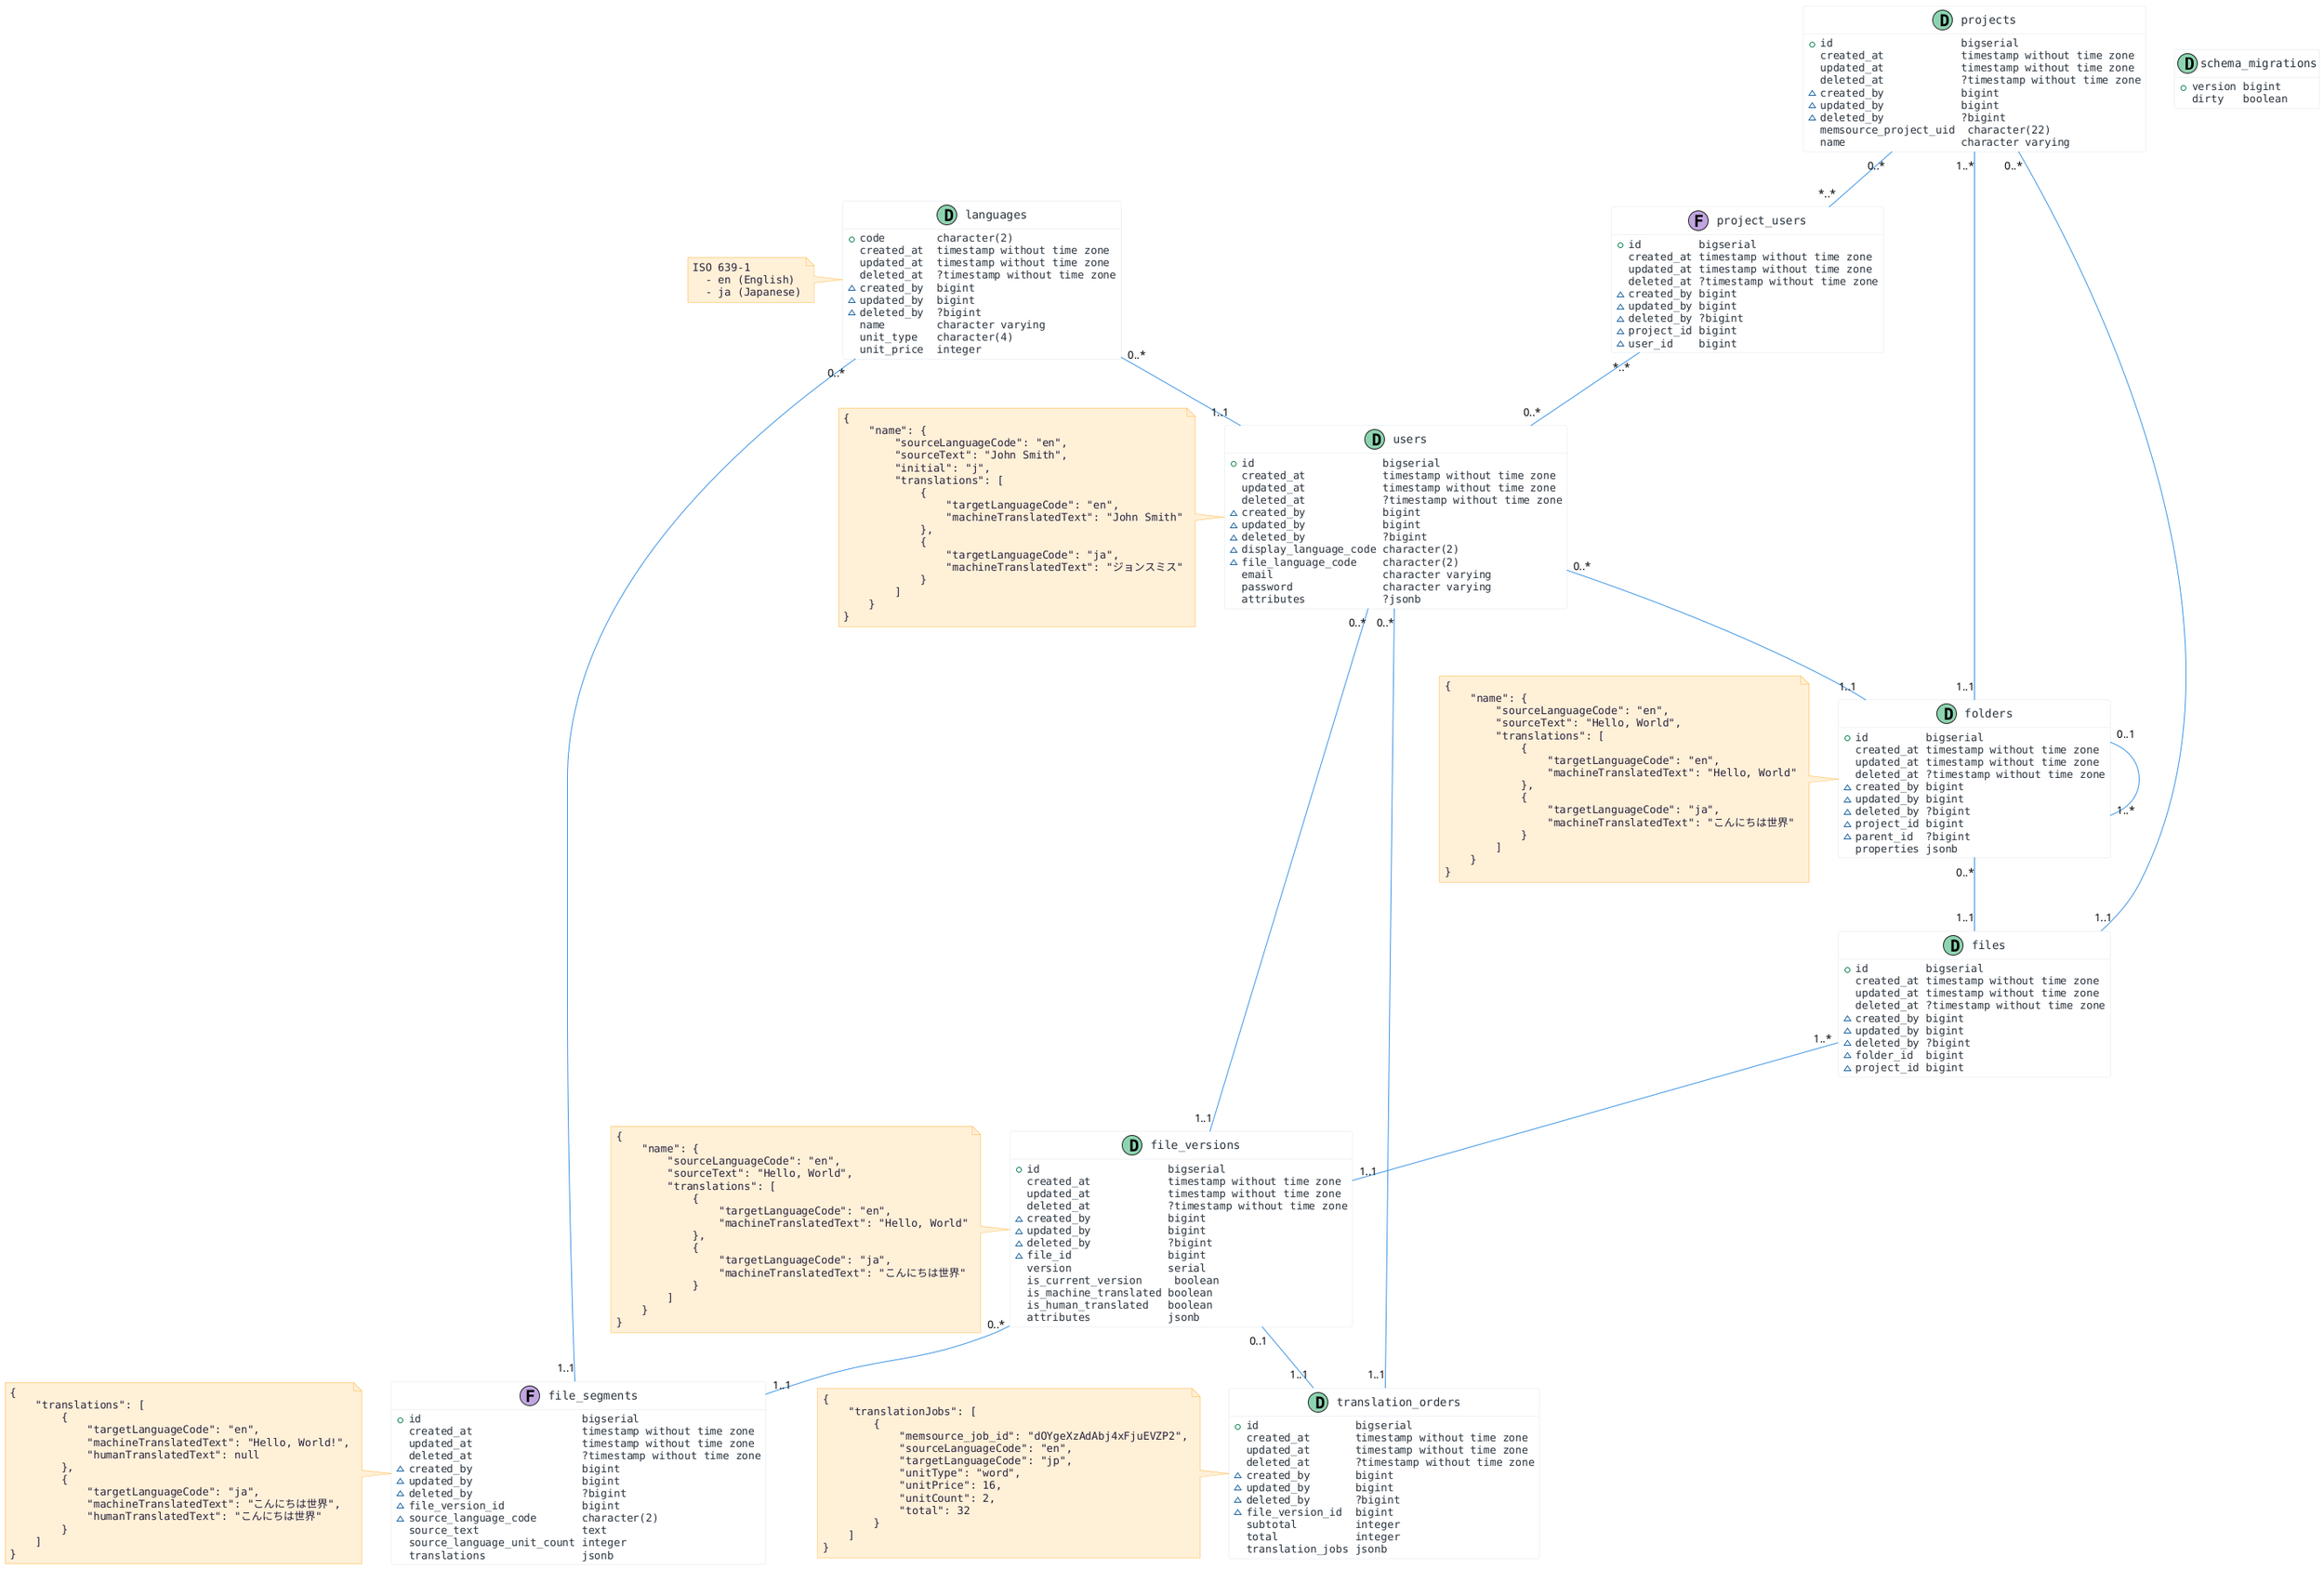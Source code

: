 @startuml

'TODO add revisions
'TODO add user_tokens

hide empty fields
hide empty methods

skinparam Shadowing false

skinparam ArrowBlack #3892E5

skinparam ClassBackgroundColor #FFFFFF
skinparam ClassBorderColor #DEE5EC
skinparam ClassArrowColor #3892E5
skinparam ClassAttributeFontColor #27313B
skinparam ClassAttributeFontName Monospaced
skinparam ClassAttributeFontSize 13
skinparam ClassAttributeFontStyle normal
skinparam ClassFontColor #27313B
skinparam ClassFontName Monospaced
skinparam ClassFontSize 14
skinparam ClassFontStyle normal
skinparam CircledCharacterFontColor #27313B
skinparam CircledCharacterFontName Monospaced
skinparam CircledCharacterFontSize 20
skinparam CircledCharacterFontStyle bold

skinparam NoteBackgroundColor #FFF0D8
skinparam NoteBorderColor #FFB63D
skinparam NoteFontColor #27213B
skinparam NoteFontName Monospaced
skinparam NoteFontSize 13
skinparam NoteFontStyle normal

class schema_migrations << (D, #8CD4B0) >> {
    {field} +version bigint
    {field} dirty   boolean
}

class projects << (D, #8CD4B0) >> {
    {field} +id                    bigserial
    {field} created_at            timestamp without time zone
    {field} updated_at            timestamp without time zone
    {field} deleted_at            ?timestamp without time zone
    {field} ~created_by            bigint
    {field} ~updated_by            bigint
    {field} ~deleted_by            ?bigint
    {field} memsource_project_uid  character(22)
    {field} name                  character varying
}

class languages << (D, #8CD4B0) >> {
    {field} +code        character(2)
    {field} created_at  timestamp without time zone
    {field} updated_at  timestamp without time zone
    {field} deleted_at  ?timestamp without time zone
    {field} ~created_by  bigint
    {field} ~updated_by  bigint
    {field} ~deleted_by  ?bigint
    {field} name        character varying
    {field} unit_type   character(4)
    {field} unit_price  integer
}
note left
    ISO 639-1
      - en (English)
      - ja (Japanese)
end note

class users << (D, #8CD4B0) >> {
    {field} +id                    bigserial
    {field} created_at            timestamp without time zone
    {field} updated_at            timestamp without time zone
    {field} deleted_at            ?timestamp without time zone
    {field} ~created_by            bigint
    {field} ~updated_by            bigint
    {field} ~deleted_by            ?bigint
    {field} ~display_language_code character(2)
    {field} ~file_language_code    character(2)
    {field} email                 character varying
    {field} password              character varying
    {field} attributes            ?jsonb
}
note left
    {
        "name": {
            "sourceLanguageCode": "en",
            "sourceText": "John Smith",
            "initial": "j",
            "translations": [
                {
                    "targetLanguageCode": "en",
                    "machineTranslatedText": "John Smith"
                },
                {
                    "targetLanguageCode": "ja",
                    "machineTranslatedText": "ジョンスミス"
                }
            ]
        }
    }
end note

class project_users << (F, #C0A5E0) >> {
    {field} +id         bigserial
    {field} created_at timestamp without time zone
    {field} updated_at timestamp without time zone
    {field} deleted_at ?timestamp without time zone
    {field} ~created_by bigint
    {field} ~updated_by bigint
    {field} ~deleted_by ?bigint
    {field} ~project_id bigint
    {field} ~user_id    bigint
}

class folders << (D, #8CD4B0) >> {
    {field} +id         bigserial
    {field} created_at timestamp without time zone
    {field} updated_at timestamp without time zone
    {field} deleted_at ?timestamp without time zone
    {field} ~created_by bigint
    {field} ~updated_by bigint
    {field} ~deleted_by ?bigint
    {field} ~project_id bigint
    {field} ~parent_id  ?bigint
    {field} properties jsonb
}
note left
    {
        "name": {
            "sourceLanguageCode": "en",
            "sourceText": "Hello, World",
            "translations": [
                {
                    "targetLanguageCode": "en",
                    "machineTranslatedText": "Hello, World"
                },
                {
                    "targetLanguageCode": "ja",
                    "machineTranslatedText": "こんにちは世界"
                }
            ]
        }
    }
end note

class files << (D, #8CD4B0) >> {
    {field} +id         bigserial
    {field} created_at timestamp without time zone
    {field} updated_at timestamp without time zone
    {field} deleted_at ?timestamp without time zone
    {field} ~created_by bigint
    {field} ~updated_by bigint
    {field} ~deleted_by ?bigint
    {field} ~folder_id  bigint
    {field} ~project_id bigint
}

class file_versions << (D, #8CD4B0) >> {
    {field} +id                    bigserial
    {field} created_at            timestamp without time zone
    {field} updated_at            timestamp without time zone
    {field} deleted_at            ?timestamp without time zone
    {field} ~created_by            bigint
    {field} ~updated_by            bigint
    {field} ~deleted_by            ?bigint
    {field} ~file_id               bigint
    {field} version               serial
    {field} is_current_version     boolean
    {field} is_machine_translated boolean
    {field} is_human_translated   boolean
    {field} attributes            jsonb
}
note left
    {
        "name": {
            "sourceLanguageCode": "en",
            "sourceText": "Hello, World",
            "translations": [
                {
                    "targetLanguageCode": "en",
                    "machineTranslatedText": "Hello, World"
                },
                {
                    "targetLanguageCode": "ja",
                    "machineTranslatedText": "こんにちは世界"
                }
            ]
        }
    }
end note

class file_segments << (F, #C0A5E0) >> {
    {field} +id                         bigserial
    {field} created_at                 timestamp without time zone
    {field} updated_at                 timestamp without time zone
    {field} deleted_at                 ?timestamp without time zone
    {field} ~created_by                 bigint
    {field} ~updated_by                 bigint
    {field} ~deleted_by                 ?bigint
    {field} ~file_version_id            bigint
    {field} ~source_language_code       character(2)
    {field} source_text                text
    {field} source_language_unit_count integer
    {field} translations               jsonb
}
note left
    {
        "translations": [
            {
                "targetLanguageCode": "en",
                "machineTranslatedText": "Hello, World!",
                "humanTranslatedText": null
            },
            {
                "targetLanguageCode": "ja",
                "machineTranslatedText": "こんにちは世界",
                "humanTranslatedText": "こんにちは世界"
            }
        ]
    }
end note

class translation_orders << (D, #8CD4B0) >> {
    {field} +id               bigserial
    {field} created_at       timestamp without time zone
    {field} updated_at       timestamp without time zone
    {field} deleted_at       ?timestamp without time zone
    {field} ~created_by       bigint
    {field} ~updated_by       bigint
    {field} ~deleted_by       ?bigint
    {field} ~file_version_id  bigint
    {field} subtotal         integer
    {field} total            integer
    {field} translation_jobs jsonb

}
note left
    {
        "translationJobs": [
            {
                "memsource_job_id": "dOYgeXzAdAbj4xFjuEVZP2",
                "sourceLanguageCode": "en",
                "targetLanguageCode": "jp",
                "unitType": "word",
                "unitPrice": 16,
                "unitCount": 2,
                "total": 32
            }
        ]
    }
end note

languages "0..*" -- "1..1" users
languages "0..*" -- "1..1" file_segments

users "0..*" -- "1..1" folders
users "0..*" -- "1..1" file_versions
users "0..*" -- "1..1" translation_orders

projects "1..*" -- "1..1" folders
projects "0..*" -- "1..1" files

projects "0..*" -- "*..*" project_users
project_users "*..*" -- "0..*" users

folders "0..1" -- "1..*" folders
folders "0..*" -- "1..1" files

files "1..*" -- "1..1" file_versions

file_versions "0..*" -- "1..1" file_segments
file_versions "0..1" -- "1..1" translation_orders

'notes about api:
'https://restfulapi.net/resource-naming/
'
'/users
'/users/{userId}
'/users/admin
'/user/{userId}/projects // ? Front end requirement unknown
'
'/projects
'/projects/{projectId}
'/projects/{projectId}/users // ? Front end requirement unknown
'
'/projects/{projectId}/users
'/projects/{projectId}/users/{userId}
'/projects/{projectId}/sign-in
'/projects/{projectId}/sign-out
'
'/projects/{projectId}/folders
'/projects/{projectId}/folders/{folderId}
'/projects/{projectId}/folders/share
'/projects/{projectId}/folders/rename
'/projects/{projectId}/folders/move
'/projects/{projectId}/folders/trash
'/projects/{projectId}/folders/restore
'
'/projects/{projectId}/files
'/projects/{projectId}/files/{fileId}
'/projects/{projectId}/files/share
'/projects/{projectId}/files/rename
'/projects/{projectId}/files/move
'/projects/{projectId}/files/trash
'/projects/{projectId}/files/restore
'/projects/{projectId}/files/prepare-order
'/projects/{projectId}/files/place-order
'
'/projects/{projectId}/files/{fileId}/file-versions/
'/projects/{projectId}/files/{fileId}/file-versions/{fileVersionId}
'/projects/{projectId}/files/{fileId}/file-versions/make-current
'/projects/{projectId}/files/{fileId}/file-versions/delete
'
'/projects/{projectId}/files/{fileId}/translation-orders
'
'/translation-orders
'/translation-orders/{translationOrderId}
@enduml